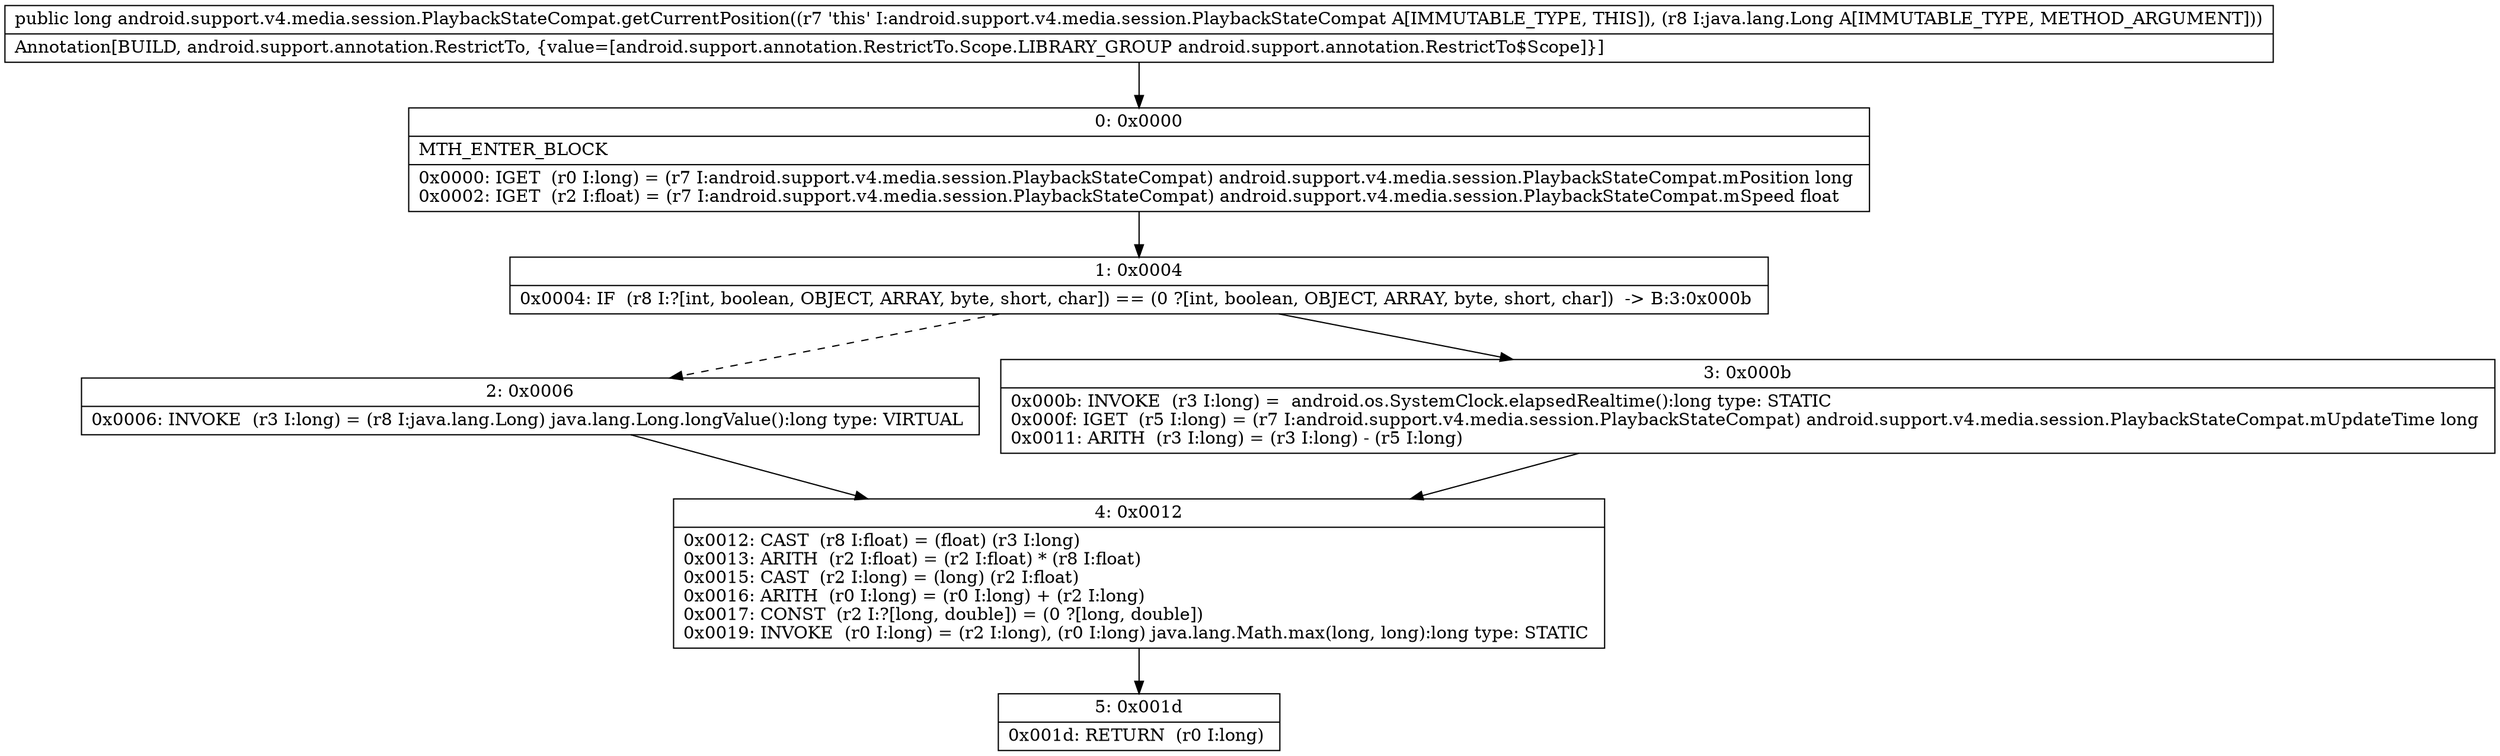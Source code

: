digraph "CFG forandroid.support.v4.media.session.PlaybackStateCompat.getCurrentPosition(Ljava\/lang\/Long;)J" {
Node_0 [shape=record,label="{0\:\ 0x0000|MTH_ENTER_BLOCK\l|0x0000: IGET  (r0 I:long) = (r7 I:android.support.v4.media.session.PlaybackStateCompat) android.support.v4.media.session.PlaybackStateCompat.mPosition long \l0x0002: IGET  (r2 I:float) = (r7 I:android.support.v4.media.session.PlaybackStateCompat) android.support.v4.media.session.PlaybackStateCompat.mSpeed float \l}"];
Node_1 [shape=record,label="{1\:\ 0x0004|0x0004: IF  (r8 I:?[int, boolean, OBJECT, ARRAY, byte, short, char]) == (0 ?[int, boolean, OBJECT, ARRAY, byte, short, char])  \-\> B:3:0x000b \l}"];
Node_2 [shape=record,label="{2\:\ 0x0006|0x0006: INVOKE  (r3 I:long) = (r8 I:java.lang.Long) java.lang.Long.longValue():long type: VIRTUAL \l}"];
Node_3 [shape=record,label="{3\:\ 0x000b|0x000b: INVOKE  (r3 I:long) =  android.os.SystemClock.elapsedRealtime():long type: STATIC \l0x000f: IGET  (r5 I:long) = (r7 I:android.support.v4.media.session.PlaybackStateCompat) android.support.v4.media.session.PlaybackStateCompat.mUpdateTime long \l0x0011: ARITH  (r3 I:long) = (r3 I:long) \- (r5 I:long) \l}"];
Node_4 [shape=record,label="{4\:\ 0x0012|0x0012: CAST  (r8 I:float) = (float) (r3 I:long) \l0x0013: ARITH  (r2 I:float) = (r2 I:float) * (r8 I:float) \l0x0015: CAST  (r2 I:long) = (long) (r2 I:float) \l0x0016: ARITH  (r0 I:long) = (r0 I:long) + (r2 I:long) \l0x0017: CONST  (r2 I:?[long, double]) = (0 ?[long, double]) \l0x0019: INVOKE  (r0 I:long) = (r2 I:long), (r0 I:long) java.lang.Math.max(long, long):long type: STATIC \l}"];
Node_5 [shape=record,label="{5\:\ 0x001d|0x001d: RETURN  (r0 I:long) \l}"];
MethodNode[shape=record,label="{public long android.support.v4.media.session.PlaybackStateCompat.getCurrentPosition((r7 'this' I:android.support.v4.media.session.PlaybackStateCompat A[IMMUTABLE_TYPE, THIS]), (r8 I:java.lang.Long A[IMMUTABLE_TYPE, METHOD_ARGUMENT]))  | Annotation[BUILD, android.support.annotation.RestrictTo, \{value=[android.support.annotation.RestrictTo.Scope.LIBRARY_GROUP android.support.annotation.RestrictTo$Scope]\}]\l}"];
MethodNode -> Node_0;
Node_0 -> Node_1;
Node_1 -> Node_2[style=dashed];
Node_1 -> Node_3;
Node_2 -> Node_4;
Node_3 -> Node_4;
Node_4 -> Node_5;
}

